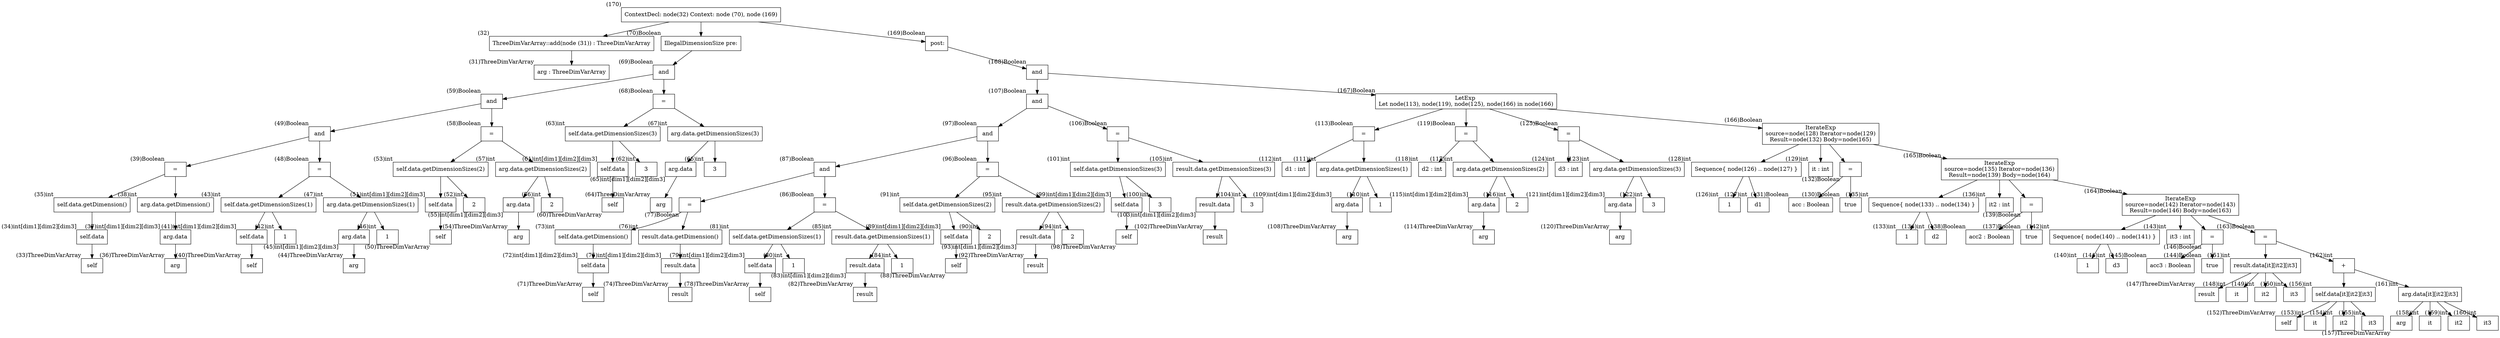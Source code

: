 digraph AST {
  node [shape=box];
  n170 [label="ContextDecl: node(32) Context: node (70), node (169)", xlabel="(170)"];
  n170 -> n32;
  n170 -> n70;
  n170 -> n169;
  n32 [label="ThreeDimVarArray::add(node (31)) : ThreeDimVarArray", xlabel="(32)"];
  n32 -> n31;
  n70 [label="IllegalDimensionSize pre:", xlabel="(70)Boolean"];
  n70 -> n69;
  n169 [label=" post:", xlabel="(169)Boolean"];
  n169 -> n168;
  n31 [label="arg : ThreeDimVarArray", xlabel="(31)ThreeDimVarArray"];
  n69 [label="and", xlabel="(69)Boolean"];
  n69 -> n59;
  n69 -> n68;
  n168 [label="and", xlabel="(168)Boolean"];
  n168 -> n107;
  n168 -> n167;
  n59 [label="and", xlabel="(59)Boolean"];
  n59 -> n49;
  n59 -> n58;
  n68 [label="=", xlabel="(68)Boolean"];
  n68 -> n63;
  n68 -> n67;
  n107 [label="and", xlabel="(107)Boolean"];
  n107 -> n97;
  n107 -> n106;
  n167 [label="LetExp 
Let node(113), node(119), node(125), node(166) in node(166)", xlabel="(167)Boolean"];
  n167 -> n113;
  n167 -> n119;
  n167 -> n125;
  n167 -> n166;
  n49 [label="and", xlabel="(49)Boolean"];
  n49 -> n39;
  n49 -> n48;
  n58 [label="=", xlabel="(58)Boolean"];
  n58 -> n53;
  n58 -> n57;
  n63 [label="self.data.getDimensionSizes(3)", xlabel="(63)int"];
  n63 -> n61;
  n63 -> n62;
  n67 [label="arg.data.getDimensionSizes(3)", xlabel="(67)int"];
  n67 -> n65;
  n67 -> n66;
  n97 [label="and", xlabel="(97)Boolean"];
  n97 -> n87;
  n97 -> n96;
  n106 [label="=", xlabel="(106)Boolean"];
  n106 -> n101;
  n106 -> n105;
  n113 [label="=", xlabel="(113)Boolean"];
  n113 -> n112;
  n113 -> n111;
  n119 [label="=", xlabel="(119)Boolean"];
  n119 -> n118;
  n119 -> n117;
  n125 [label="=", xlabel="(125)Boolean"];
  n125 -> n124;
  n125 -> n123;
  n166 [label="IterateExp
source=node(128) Iterator=node(129)
Result=node(132) Body=node(165)", xlabel="(166)Boolean"];
  n166 -> n128;
  n166 -> n129;
  n166 -> n132;
  n166 -> n165;
  n39 [label="=", xlabel="(39)Boolean"];
  n39 -> n35;
  n39 -> n38;
  n48 [label="=", xlabel="(48)Boolean"];
  n48 -> n43;
  n48 -> n47;
  n53 [label="self.data.getDimensionSizes(2)", xlabel="(53)int"];
  n53 -> n51;
  n53 -> n52;
  n57 [label="arg.data.getDimensionSizes(2)", xlabel="(57)int"];
  n57 -> n55;
  n57 -> n56;
  n61 [label="self.data", xlabel="(61)int[dim1][dim2][dim3]"];
  n61 -> n60;
  n62 [label="3", xlabel="(62)int"];
  n65 [label="arg.data", xlabel="(65)int[dim1][dim2][dim3]"];
  n65 -> n64;
  n66 [label="3", xlabel="(66)int"];
  n87 [label="and", xlabel="(87)Boolean"];
  n87 -> n77;
  n87 -> n86;
  n96 [label="=", xlabel="(96)Boolean"];
  n96 -> n91;
  n96 -> n95;
  n101 [label="self.data.getDimensionSizes(3)", xlabel="(101)int"];
  n101 -> n99;
  n101 -> n100;
  n105 [label="result.data.getDimensionSizes(3)", xlabel="(105)int"];
  n105 -> n103;
  n105 -> n104;
  n112 [label="d1 : int", xlabel="(112)int"];
  n111 [label="arg.data.getDimensionSizes(1)", xlabel="(111)int"];
  n111 -> n109;
  n111 -> n110;
  n118 [label="d2 : int", xlabel="(118)int"];
  n117 [label="arg.data.getDimensionSizes(2)", xlabel="(117)int"];
  n117 -> n115;
  n117 -> n116;
  n124 [label="d3 : int", xlabel="(124)int"];
  n123 [label="arg.data.getDimensionSizes(3)", xlabel="(123)int"];
  n123 -> n121;
  n123 -> n122;
  n128 [label="Sequence{ node(126) .. node(127) }", xlabel="(128)int"];
  n128 -> n126;
  n128 -> n127;
  n129 [label="it : int", xlabel="(129)int"];
  n132 [label="=", xlabel="(132)Boolean"];
  n132 -> n131;
  n132 -> n130;
  n165 [label="IterateExp
source=node(135) Iterator=node(136)
Result=node(139) Body=node(164)", xlabel="(165)Boolean"];
  n165 -> n135;
  n165 -> n136;
  n165 -> n139;
  n165 -> n164;
  n35 [label="self.data.getDimension()", xlabel="(35)int"];
  n35 -> n34;
  n38 [label="arg.data.getDimension()", xlabel="(38)int"];
  n38 -> n37;
  n43 [label="self.data.getDimensionSizes(1)", xlabel="(43)int"];
  n43 -> n41;
  n43 -> n42;
  n47 [label="arg.data.getDimensionSizes(1)", xlabel="(47)int"];
  n47 -> n45;
  n47 -> n46;
  n51 [label="self.data", xlabel="(51)int[dim1][dim2][dim3]"];
  n51 -> n50;
  n52 [label="2", xlabel="(52)int"];
  n55 [label="arg.data", xlabel="(55)int[dim1][dim2][dim3]"];
  n55 -> n54;
  n56 [label="2", xlabel="(56)int"];
  n60 [label="self", xlabel="(60)ThreeDimVarArray"];
  n64 [label="arg", xlabel="(64)ThreeDimVarArray"];
  n77 [label="=", xlabel="(77)Boolean"];
  n77 -> n73;
  n77 -> n76;
  n86 [label="=", xlabel="(86)Boolean"];
  n86 -> n81;
  n86 -> n85;
  n91 [label="self.data.getDimensionSizes(2)", xlabel="(91)int"];
  n91 -> n89;
  n91 -> n90;
  n95 [label="result.data.getDimensionSizes(2)", xlabel="(95)int"];
  n95 -> n93;
  n95 -> n94;
  n99 [label="self.data", xlabel="(99)int[dim1][dim2][dim3]"];
  n99 -> n98;
  n100 [label="3", xlabel="(100)int"];
  n103 [label="result.data", xlabel="(103)int[dim1][dim2][dim3]"];
  n103 -> n102;
  n104 [label="3", xlabel="(104)int"];
  n109 [label="arg.data", xlabel="(109)int[dim1][dim2][dim3]"];
  n109 -> n108;
  n110 [label="1", xlabel="(110)int"];
  n115 [label="arg.data", xlabel="(115)int[dim1][dim2][dim3]"];
  n115 -> n114;
  n116 [label="2", xlabel="(116)int"];
  n121 [label="arg.data", xlabel="(121)int[dim1][dim2][dim3]"];
  n121 -> n120;
  n122 [label="3", xlabel="(122)int"];
  n126 [label="1", xlabel="(126)int"];
  n127 [label="d1", xlabel="(127)int"];
  n131 [label="acc : Boolean", xlabel="(131)Boolean"];
  n130 [label="true", xlabel="(130)Boolean"];
  n135 [label="Sequence{ node(133) .. node(134) }", xlabel="(135)int"];
  n135 -> n133;
  n135 -> n134;
  n136 [label="it2 : int", xlabel="(136)int"];
  n139 [label="=", xlabel="(139)Boolean"];
  n139 -> n138;
  n139 -> n137;
  n164 [label="IterateExp
source=node(142) Iterator=node(143)
Result=node(146) Body=node(163)", xlabel="(164)Boolean"];
  n164 -> n142;
  n164 -> n143;
  n164 -> n146;
  n164 -> n163;
  n34 [label="self.data", xlabel="(34)int[dim1][dim2][dim3]"];
  n34 -> n33;
  n37 [label="arg.data", xlabel="(37)int[dim1][dim2][dim3]"];
  n37 -> n36;
  n41 [label="self.data", xlabel="(41)int[dim1][dim2][dim3]"];
  n41 -> n40;
  n42 [label="1", xlabel="(42)int"];
  n45 [label="arg.data", xlabel="(45)int[dim1][dim2][dim3]"];
  n45 -> n44;
  n46 [label="1", xlabel="(46)int"];
  n50 [label="self", xlabel="(50)ThreeDimVarArray"];
  n54 [label="arg", xlabel="(54)ThreeDimVarArray"];
  n73 [label="self.data.getDimension()", xlabel="(73)int"];
  n73 -> n72;
  n76 [label="result.data.getDimension()", xlabel="(76)int"];
  n76 -> n75;
  n81 [label="self.data.getDimensionSizes(1)", xlabel="(81)int"];
  n81 -> n79;
  n81 -> n80;
  n85 [label="result.data.getDimensionSizes(1)", xlabel="(85)int"];
  n85 -> n83;
  n85 -> n84;
  n89 [label="self.data", xlabel="(89)int[dim1][dim2][dim3]"];
  n89 -> n88;
  n90 [label="2", xlabel="(90)int"];
  n93 [label="result.data", xlabel="(93)int[dim1][dim2][dim3]"];
  n93 -> n92;
  n94 [label="2", xlabel="(94)int"];
  n98 [label="self", xlabel="(98)ThreeDimVarArray"];
  n102 [label="result", xlabel="(102)ThreeDimVarArray"];
  n108 [label="arg", xlabel="(108)ThreeDimVarArray"];
  n114 [label="arg", xlabel="(114)ThreeDimVarArray"];
  n120 [label="arg", xlabel="(120)ThreeDimVarArray"];
  n133 [label="1", xlabel="(133)int"];
  n134 [label="d2", xlabel="(134)int"];
  n138 [label="acc2 : Boolean", xlabel="(138)Boolean"];
  n137 [label="true", xlabel="(137)Boolean"];
  n142 [label="Sequence{ node(140) .. node(141) }", xlabel="(142)int"];
  n142 -> n140;
  n142 -> n141;
  n143 [label="it3 : int", xlabel="(143)int"];
  n146 [label="=", xlabel="(146)Boolean"];
  n146 -> n145;
  n146 -> n144;
  n163 [label="=", xlabel="(163)Boolean"];
  n163 -> n151;
  n163 -> n162;
  n33 [label="self", xlabel="(33)ThreeDimVarArray"];
  n36 [label="arg", xlabel="(36)ThreeDimVarArray"];
  n40 [label="self", xlabel="(40)ThreeDimVarArray"];
  n44 [label="arg", xlabel="(44)ThreeDimVarArray"];
  n72 [label="self.data", xlabel="(72)int[dim1][dim2][dim3]"];
  n72 -> n71;
  n75 [label="result.data", xlabel="(75)int[dim1][dim2][dim3]"];
  n75 -> n74;
  n79 [label="self.data", xlabel="(79)int[dim1][dim2][dim3]"];
  n79 -> n78;
  n80 [label="1", xlabel="(80)int"];
  n83 [label="result.data", xlabel="(83)int[dim1][dim2][dim3]"];
  n83 -> n82;
  n84 [label="1", xlabel="(84)int"];
  n88 [label="self", xlabel="(88)ThreeDimVarArray"];
  n92 [label="result", xlabel="(92)ThreeDimVarArray"];
  n140 [label="1", xlabel="(140)int"];
  n141 [label="d3", xlabel="(141)int"];
  n145 [label="acc3 : Boolean", xlabel="(145)Boolean"];
  n144 [label="true", xlabel="(144)Boolean"];
  n151 [label="result.data[it][it2][it3]", xlabel="(151)int"];
  n151 -> n147;
  n151 -> n148;
  n151 -> n149;
  n151 -> n150;
  n162 [label="+", xlabel="(162)int"];
  n162 -> n156;
  n162 -> n161;
  n71 [label="self", xlabel="(71)ThreeDimVarArray"];
  n74 [label="result", xlabel="(74)ThreeDimVarArray"];
  n78 [label="self", xlabel="(78)ThreeDimVarArray"];
  n82 [label="result", xlabel="(82)ThreeDimVarArray"];
  n147 [label="result", xlabel="(147)ThreeDimVarArray"];
  n148 [label="it", xlabel="(148)int"];
  n149 [label="it2", xlabel="(149)int"];
  n150 [label="it3", xlabel="(150)int"];
  n156 [label="self.data[it][it2][it3]", xlabel="(156)int"];
  n156 -> n152;
  n156 -> n153;
  n156 -> n154;
  n156 -> n155;
  n161 [label="arg.data[it][it2][it3]", xlabel="(161)int"];
  n161 -> n157;
  n161 -> n158;
  n161 -> n159;
  n161 -> n160;
  n152 [label="self", xlabel="(152)ThreeDimVarArray"];
  n153 [label="it", xlabel="(153)int"];
  n154 [label="it2", xlabel="(154)int"];
  n155 [label="it3", xlabel="(155)int"];
  n157 [label="arg", xlabel="(157)ThreeDimVarArray"];
  n158 [label="it", xlabel="(158)int"];
  n159 [label="it2", xlabel="(159)int"];
  n160 [label="it3", xlabel="(160)int"];
}
